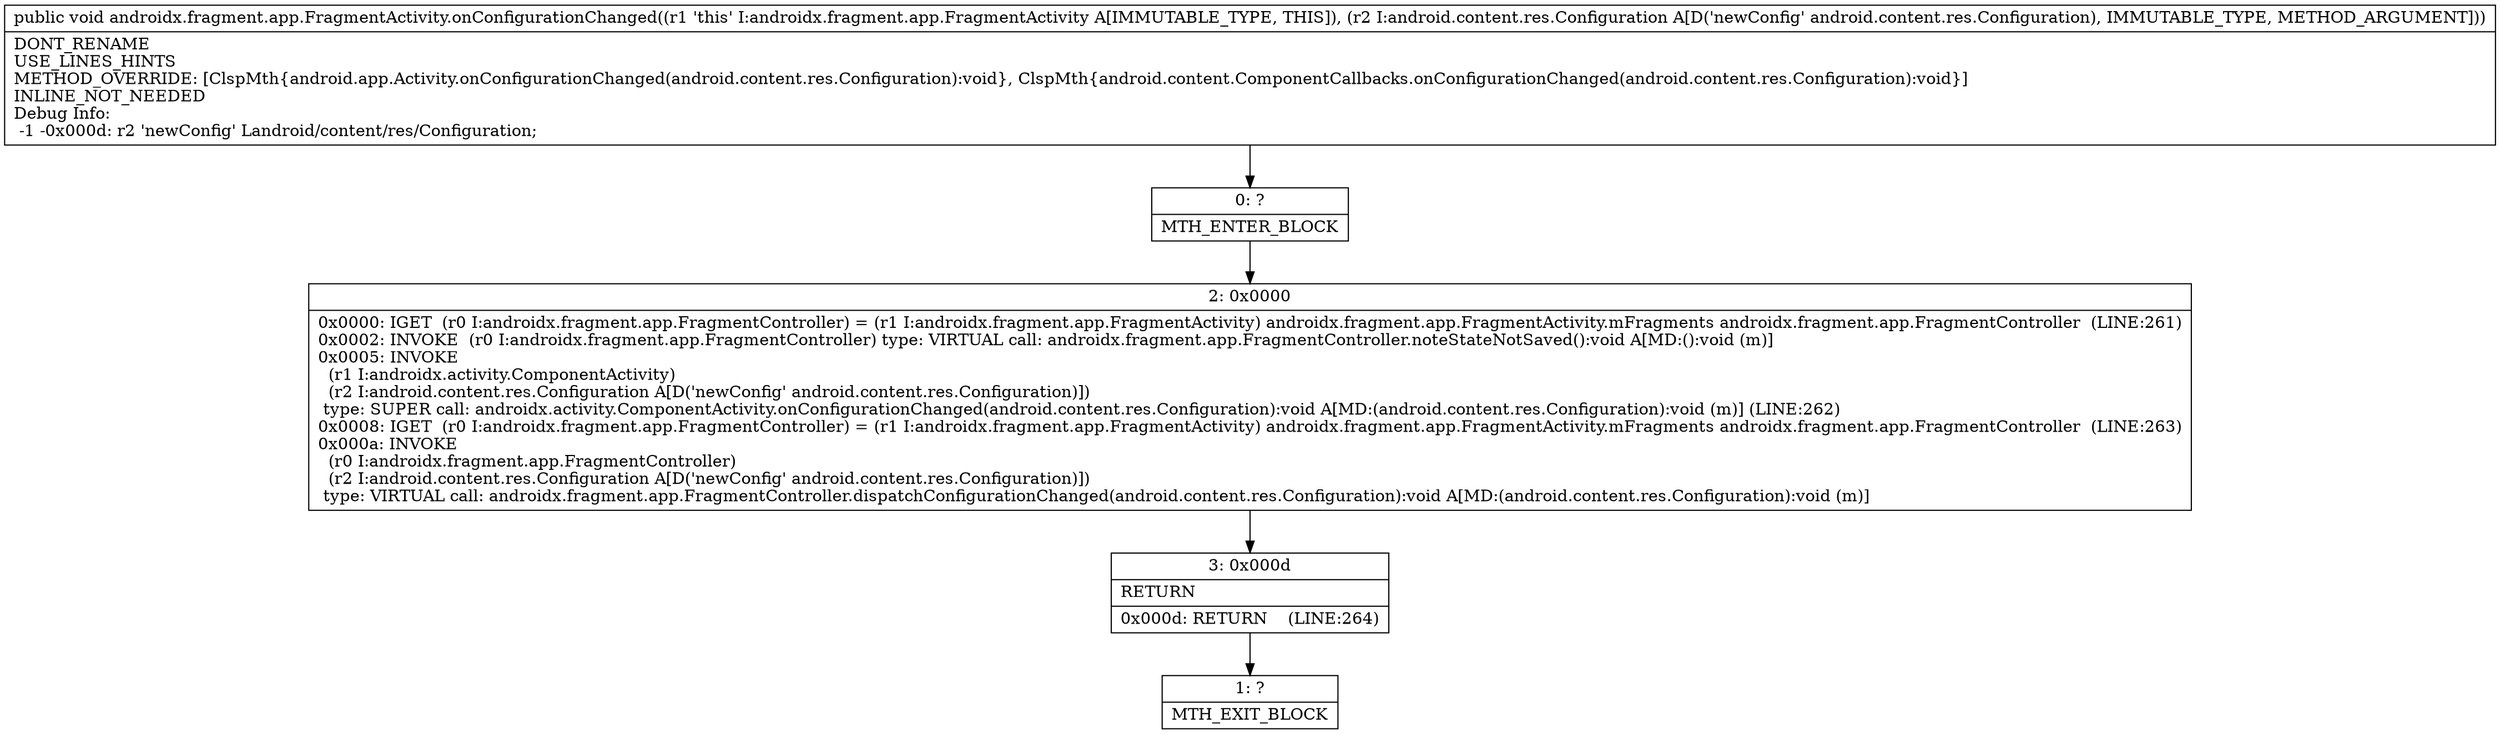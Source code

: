 digraph "CFG forandroidx.fragment.app.FragmentActivity.onConfigurationChanged(Landroid\/content\/res\/Configuration;)V" {
Node_0 [shape=record,label="{0\:\ ?|MTH_ENTER_BLOCK\l}"];
Node_2 [shape=record,label="{2\:\ 0x0000|0x0000: IGET  (r0 I:androidx.fragment.app.FragmentController) = (r1 I:androidx.fragment.app.FragmentActivity) androidx.fragment.app.FragmentActivity.mFragments androidx.fragment.app.FragmentController  (LINE:261)\l0x0002: INVOKE  (r0 I:androidx.fragment.app.FragmentController) type: VIRTUAL call: androidx.fragment.app.FragmentController.noteStateNotSaved():void A[MD:():void (m)]\l0x0005: INVOKE  \l  (r1 I:androidx.activity.ComponentActivity)\l  (r2 I:android.content.res.Configuration A[D('newConfig' android.content.res.Configuration)])\l type: SUPER call: androidx.activity.ComponentActivity.onConfigurationChanged(android.content.res.Configuration):void A[MD:(android.content.res.Configuration):void (m)] (LINE:262)\l0x0008: IGET  (r0 I:androidx.fragment.app.FragmentController) = (r1 I:androidx.fragment.app.FragmentActivity) androidx.fragment.app.FragmentActivity.mFragments androidx.fragment.app.FragmentController  (LINE:263)\l0x000a: INVOKE  \l  (r0 I:androidx.fragment.app.FragmentController)\l  (r2 I:android.content.res.Configuration A[D('newConfig' android.content.res.Configuration)])\l type: VIRTUAL call: androidx.fragment.app.FragmentController.dispatchConfigurationChanged(android.content.res.Configuration):void A[MD:(android.content.res.Configuration):void (m)]\l}"];
Node_3 [shape=record,label="{3\:\ 0x000d|RETURN\l|0x000d: RETURN    (LINE:264)\l}"];
Node_1 [shape=record,label="{1\:\ ?|MTH_EXIT_BLOCK\l}"];
MethodNode[shape=record,label="{public void androidx.fragment.app.FragmentActivity.onConfigurationChanged((r1 'this' I:androidx.fragment.app.FragmentActivity A[IMMUTABLE_TYPE, THIS]), (r2 I:android.content.res.Configuration A[D('newConfig' android.content.res.Configuration), IMMUTABLE_TYPE, METHOD_ARGUMENT]))  | DONT_RENAME\lUSE_LINES_HINTS\lMETHOD_OVERRIDE: [ClspMth\{android.app.Activity.onConfigurationChanged(android.content.res.Configuration):void\}, ClspMth\{android.content.ComponentCallbacks.onConfigurationChanged(android.content.res.Configuration):void\}]\lINLINE_NOT_NEEDED\lDebug Info:\l  \-1 \-0x000d: r2 'newConfig' Landroid\/content\/res\/Configuration;\l}"];
MethodNode -> Node_0;Node_0 -> Node_2;
Node_2 -> Node_3;
Node_3 -> Node_1;
}


